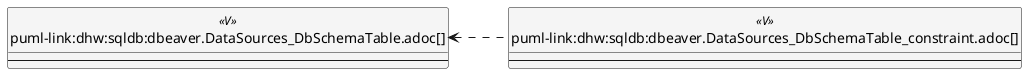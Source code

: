 @startuml
left to right direction
'top to bottom direction
hide circle
'avoide "." issues:
set namespaceSeparator none


skinparam class {
  BackgroundColor White
  BackgroundColor<<FN>> Yellow
  BackgroundColor<<FS>> Yellow
  BackgroundColor<<FT>> LightGray
  BackgroundColor<<IF>> Yellow
  BackgroundColor<<IS>> Yellow
  BackgroundColor<<P>> Aqua
  BackgroundColor<<PC>> Aqua
  BackgroundColor<<SN>> Yellow
  BackgroundColor<<SO>> SlateBlue
  BackgroundColor<<TF>> LightGray
  BackgroundColor<<TR>> Tomato
  BackgroundColor<<U>> White
  BackgroundColor<<V>> WhiteSmoke
  BackgroundColor<<X>> Aqua
  BackgroundColor<<external>> AliceBlue
}


entity "puml-link:dhw:sqldb:dbeaver.DataSources_DbSchemaTable.adoc[]" as dbeaver.DataSources_DbSchemaTable << V >> {
  --
}

entity "puml-link:dhw:sqldb:dbeaver.DataSources_DbSchemaTable_constraint.adoc[]" as dbeaver.DataSources_DbSchemaTable_constraint << V >> {
  --
}

dbeaver.DataSources_DbSchemaTable <.. dbeaver.DataSources_DbSchemaTable_constraint
@enduml

